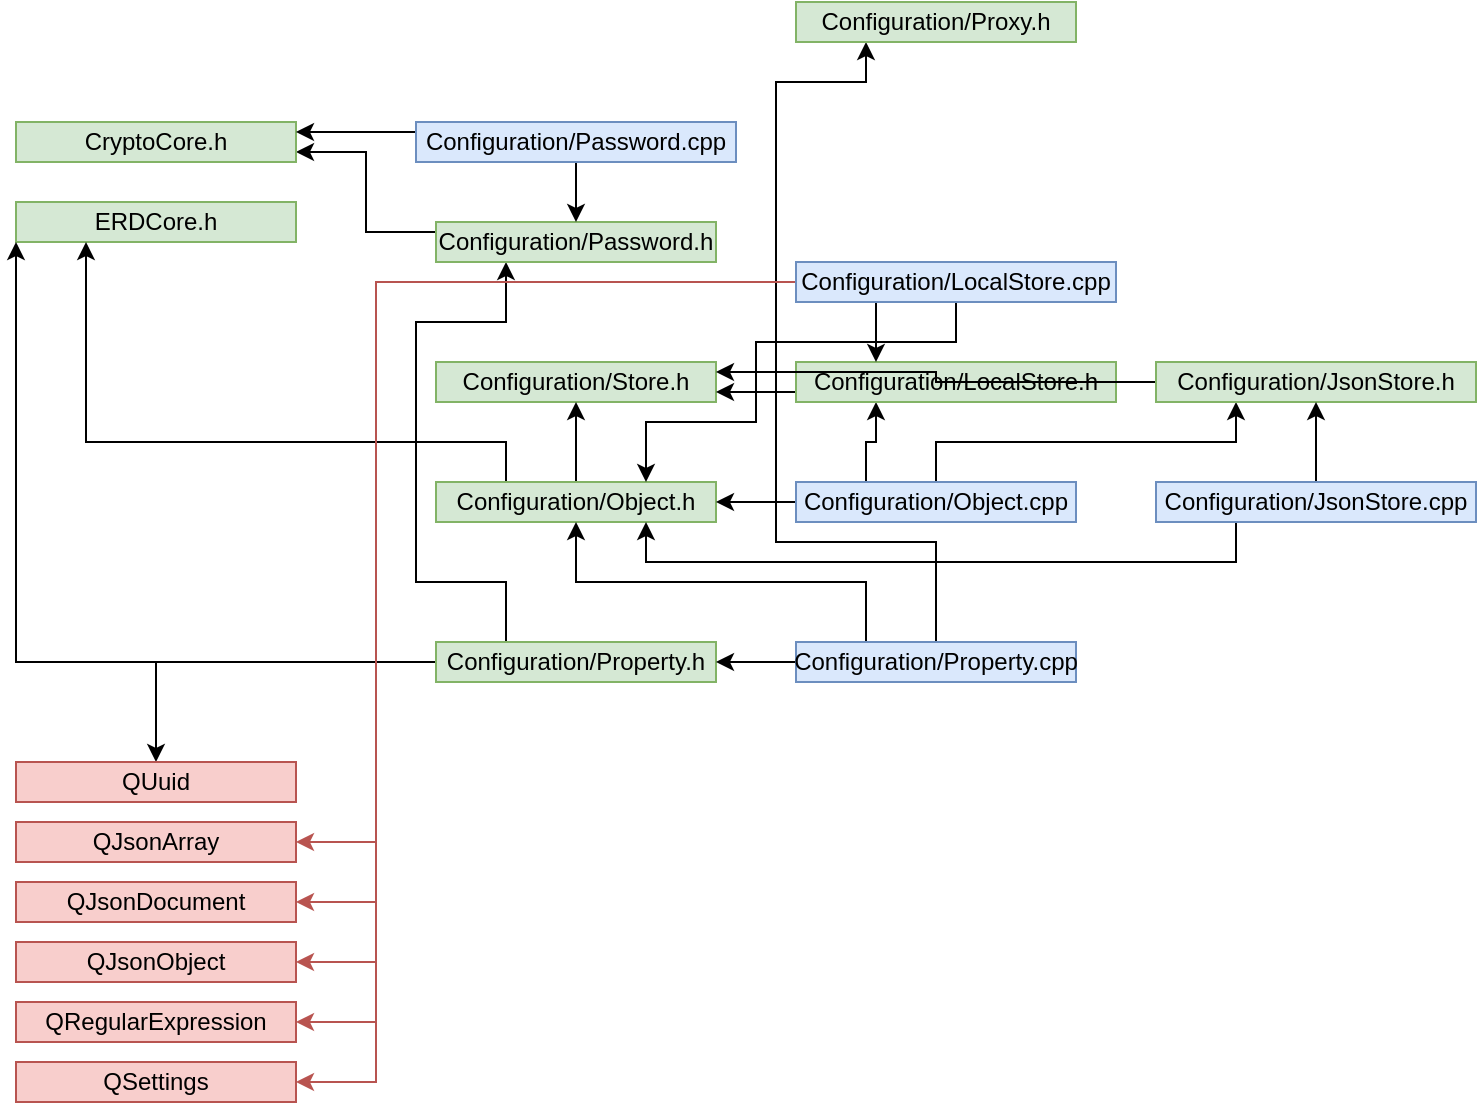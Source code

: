 <mxfile version="20.3.6" type="github">
  <diagram id="zvHaVaip3HxK8wFtQaT3" name="Страница 1">
    <mxGraphModel dx="1038" dy="600" grid="1" gridSize="10" guides="1" tooltips="1" connect="1" arrows="1" fold="1" page="1" pageScale="1" pageWidth="2339" pageHeight="3300" math="0" shadow="0">
      <root>
        <mxCell id="0" />
        <mxCell id="1" parent="0" />
        <mxCell id="VyjJM6VS8CyKdPyFCLlB-1" value="ERDCore.h" style="rounded=0;whiteSpace=wrap;html=1;fillColor=#d5e8d4;strokeColor=#82b366;" vertex="1" parent="1">
          <mxGeometry x="50" y="140" width="140" height="20" as="geometry" />
        </mxCell>
        <mxCell id="VyjJM6VS8CyKdPyFCLlB-2" value="Configuration/Store.h" style="rounded=0;whiteSpace=wrap;html=1;fillColor=#d5e8d4;strokeColor=#82b366;" vertex="1" parent="1">
          <mxGeometry x="260" y="220" width="140" height="20" as="geometry" />
        </mxCell>
        <mxCell id="VyjJM6VS8CyKdPyFCLlB-5" style="edgeStyle=orthogonalEdgeStyle;rounded=0;orthogonalLoop=1;jettySize=auto;html=1;exitX=0.5;exitY=0;exitDx=0;exitDy=0;entryX=0.5;entryY=1;entryDx=0;entryDy=0;" edge="1" parent="1" source="VyjJM6VS8CyKdPyFCLlB-4" target="VyjJM6VS8CyKdPyFCLlB-2">
          <mxGeometry relative="1" as="geometry" />
        </mxCell>
        <mxCell id="VyjJM6VS8CyKdPyFCLlB-6" style="edgeStyle=orthogonalEdgeStyle;rounded=0;orthogonalLoop=1;jettySize=auto;html=1;exitX=0.25;exitY=0;exitDx=0;exitDy=0;entryX=0.25;entryY=1;entryDx=0;entryDy=0;" edge="1" parent="1" source="VyjJM6VS8CyKdPyFCLlB-4" target="VyjJM6VS8CyKdPyFCLlB-1">
          <mxGeometry relative="1" as="geometry">
            <mxPoint x="280" y="150" as="targetPoint" />
            <Array as="points">
              <mxPoint x="295" y="260" />
              <mxPoint x="85" y="260" />
            </Array>
          </mxGeometry>
        </mxCell>
        <mxCell id="VyjJM6VS8CyKdPyFCLlB-4" value="Configuration/Object.h" style="rounded=0;whiteSpace=wrap;html=1;fillColor=#d5e8d4;strokeColor=#82b366;" vertex="1" parent="1">
          <mxGeometry x="260" y="280" width="140" height="20" as="geometry" />
        </mxCell>
        <mxCell id="VyjJM6VS8CyKdPyFCLlB-8" style="edgeStyle=orthogonalEdgeStyle;rounded=0;orthogonalLoop=1;jettySize=auto;html=1;exitX=0;exitY=0.5;exitDx=0;exitDy=0;entryX=1;entryY=0.5;entryDx=0;entryDy=0;" edge="1" parent="1" source="VyjJM6VS8CyKdPyFCLlB-7" target="VyjJM6VS8CyKdPyFCLlB-4">
          <mxGeometry relative="1" as="geometry" />
        </mxCell>
        <mxCell id="VyjJM6VS8CyKdPyFCLlB-11" style="edgeStyle=orthogonalEdgeStyle;rounded=0;orthogonalLoop=1;jettySize=auto;html=1;exitX=0.25;exitY=0;exitDx=0;exitDy=0;entryX=0.25;entryY=1;entryDx=0;entryDy=0;" edge="1" parent="1" source="VyjJM6VS8CyKdPyFCLlB-7" target="VyjJM6VS8CyKdPyFCLlB-9">
          <mxGeometry relative="1" as="geometry" />
        </mxCell>
        <mxCell id="VyjJM6VS8CyKdPyFCLlB-12" style="edgeStyle=orthogonalEdgeStyle;rounded=0;orthogonalLoop=1;jettySize=auto;html=1;exitX=0.5;exitY=0;exitDx=0;exitDy=0;entryX=0.25;entryY=1;entryDx=0;entryDy=0;" edge="1" parent="1" source="VyjJM6VS8CyKdPyFCLlB-7" target="VyjJM6VS8CyKdPyFCLlB-10">
          <mxGeometry relative="1" as="geometry" />
        </mxCell>
        <mxCell id="VyjJM6VS8CyKdPyFCLlB-7" value="Configuration/Object.cpp" style="rounded=0;whiteSpace=wrap;html=1;fillColor=#dae8fc;strokeColor=#6c8ebf;" vertex="1" parent="1">
          <mxGeometry x="440" y="280" width="140" height="20" as="geometry" />
        </mxCell>
        <mxCell id="VyjJM6VS8CyKdPyFCLlB-29" style="edgeStyle=orthogonalEdgeStyle;rounded=0;orthogonalLoop=1;jettySize=auto;html=1;exitX=0;exitY=0.75;exitDx=0;exitDy=0;entryX=1;entryY=0.75;entryDx=0;entryDy=0;" edge="1" parent="1" source="VyjJM6VS8CyKdPyFCLlB-9" target="VyjJM6VS8CyKdPyFCLlB-2">
          <mxGeometry relative="1" as="geometry" />
        </mxCell>
        <mxCell id="VyjJM6VS8CyKdPyFCLlB-9" value="Configuration/LocalStore.h" style="rounded=0;whiteSpace=wrap;html=1;fillColor=#d5e8d4;strokeColor=#82b366;" vertex="1" parent="1">
          <mxGeometry x="440" y="220" width="160" height="20" as="geometry" />
        </mxCell>
        <mxCell id="VyjJM6VS8CyKdPyFCLlB-44" style="edgeStyle=orthogonalEdgeStyle;rounded=0;orthogonalLoop=1;jettySize=auto;html=1;exitX=0;exitY=0.5;exitDx=0;exitDy=0;entryX=1;entryY=0.25;entryDx=0;entryDy=0;" edge="1" parent="1" source="VyjJM6VS8CyKdPyFCLlB-10" target="VyjJM6VS8CyKdPyFCLlB-2">
          <mxGeometry relative="1" as="geometry" />
        </mxCell>
        <mxCell id="VyjJM6VS8CyKdPyFCLlB-10" value="Configuration/JsonStore.h" style="rounded=0;whiteSpace=wrap;html=1;fillColor=#d5e8d4;strokeColor=#82b366;" vertex="1" parent="1">
          <mxGeometry x="620" y="220" width="160" height="20" as="geometry" />
        </mxCell>
        <mxCell id="VyjJM6VS8CyKdPyFCLlB-16" style="edgeStyle=orthogonalEdgeStyle;rounded=0;orthogonalLoop=1;jettySize=auto;html=1;exitX=0;exitY=0.5;exitDx=0;exitDy=0;entryX=0.5;entryY=0;entryDx=0;entryDy=0;" edge="1" parent="1" source="VyjJM6VS8CyKdPyFCLlB-13" target="VyjJM6VS8CyKdPyFCLlB-15">
          <mxGeometry relative="1" as="geometry" />
        </mxCell>
        <mxCell id="VyjJM6VS8CyKdPyFCLlB-17" style="edgeStyle=orthogonalEdgeStyle;rounded=0;orthogonalLoop=1;jettySize=auto;html=1;exitX=0;exitY=0.5;exitDx=0;exitDy=0;entryX=0;entryY=1;entryDx=0;entryDy=0;" edge="1" parent="1" source="VyjJM6VS8CyKdPyFCLlB-13" target="VyjJM6VS8CyKdPyFCLlB-1">
          <mxGeometry relative="1" as="geometry">
            <Array as="points">
              <mxPoint x="50" y="370" />
            </Array>
          </mxGeometry>
        </mxCell>
        <mxCell id="VyjJM6VS8CyKdPyFCLlB-19" style="edgeStyle=orthogonalEdgeStyle;rounded=0;orthogonalLoop=1;jettySize=auto;html=1;exitX=0.25;exitY=0;exitDx=0;exitDy=0;entryX=0.25;entryY=1;entryDx=0;entryDy=0;" edge="1" parent="1" source="VyjJM6VS8CyKdPyFCLlB-13" target="VyjJM6VS8CyKdPyFCLlB-18">
          <mxGeometry relative="1" as="geometry">
            <Array as="points">
              <mxPoint x="295" y="330" />
              <mxPoint x="250" y="330" />
              <mxPoint x="250" y="200" />
              <mxPoint x="295" y="200" />
            </Array>
          </mxGeometry>
        </mxCell>
        <mxCell id="VyjJM6VS8CyKdPyFCLlB-13" value="Configuration/Property.h" style="rounded=0;whiteSpace=wrap;html=1;fillColor=#d5e8d4;strokeColor=#82b366;" vertex="1" parent="1">
          <mxGeometry x="260" y="360" width="140" height="20" as="geometry" />
        </mxCell>
        <mxCell id="VyjJM6VS8CyKdPyFCLlB-20" style="edgeStyle=orthogonalEdgeStyle;rounded=0;orthogonalLoop=1;jettySize=auto;html=1;exitX=0.25;exitY=0;exitDx=0;exitDy=0;entryX=0.5;entryY=1;entryDx=0;entryDy=0;" edge="1" parent="1" source="VyjJM6VS8CyKdPyFCLlB-14" target="VyjJM6VS8CyKdPyFCLlB-4">
          <mxGeometry relative="1" as="geometry" />
        </mxCell>
        <mxCell id="VyjJM6VS8CyKdPyFCLlB-21" style="edgeStyle=orthogonalEdgeStyle;rounded=0;orthogonalLoop=1;jettySize=auto;html=1;exitX=0;exitY=0.5;exitDx=0;exitDy=0;entryX=1;entryY=0.5;entryDx=0;entryDy=0;" edge="1" parent="1" source="VyjJM6VS8CyKdPyFCLlB-14" target="VyjJM6VS8CyKdPyFCLlB-13">
          <mxGeometry relative="1" as="geometry" />
        </mxCell>
        <mxCell id="VyjJM6VS8CyKdPyFCLlB-23" style="edgeStyle=orthogonalEdgeStyle;rounded=0;orthogonalLoop=1;jettySize=auto;html=1;exitX=0.5;exitY=0;exitDx=0;exitDy=0;entryX=0.25;entryY=1;entryDx=0;entryDy=0;" edge="1" parent="1" source="VyjJM6VS8CyKdPyFCLlB-14" target="VyjJM6VS8CyKdPyFCLlB-22">
          <mxGeometry relative="1" as="geometry">
            <Array as="points">
              <mxPoint x="510" y="310" />
              <mxPoint x="430" y="310" />
              <mxPoint x="430" y="80" />
              <mxPoint x="475" y="80" />
            </Array>
          </mxGeometry>
        </mxCell>
        <mxCell id="VyjJM6VS8CyKdPyFCLlB-14" value="Configuration/Property.cpp" style="rounded=0;whiteSpace=wrap;html=1;fillColor=#dae8fc;strokeColor=#6c8ebf;" vertex="1" parent="1">
          <mxGeometry x="440" y="360" width="140" height="20" as="geometry" />
        </mxCell>
        <mxCell id="VyjJM6VS8CyKdPyFCLlB-15" value="QUuid" style="rounded=0;whiteSpace=wrap;html=1;fillColor=#f8cecc;strokeColor=#b85450;" vertex="1" parent="1">
          <mxGeometry x="50" y="420" width="140" height="20" as="geometry" />
        </mxCell>
        <mxCell id="VyjJM6VS8CyKdPyFCLlB-25" style="edgeStyle=orthogonalEdgeStyle;rounded=0;orthogonalLoop=1;jettySize=auto;html=1;exitX=0;exitY=0.25;exitDx=0;exitDy=0;entryX=1;entryY=0.75;entryDx=0;entryDy=0;" edge="1" parent="1" source="VyjJM6VS8CyKdPyFCLlB-18" target="VyjJM6VS8CyKdPyFCLlB-24">
          <mxGeometry relative="1" as="geometry" />
        </mxCell>
        <mxCell id="VyjJM6VS8CyKdPyFCLlB-18" value="Configuration/Password.h" style="rounded=0;whiteSpace=wrap;html=1;fillColor=#d5e8d4;strokeColor=#82b366;" vertex="1" parent="1">
          <mxGeometry x="260" y="150" width="140" height="20" as="geometry" />
        </mxCell>
        <mxCell id="VyjJM6VS8CyKdPyFCLlB-22" value="Configuration/Proxy.h" style="rounded=0;whiteSpace=wrap;html=1;fillColor=#d5e8d4;strokeColor=#82b366;" vertex="1" parent="1">
          <mxGeometry x="440" y="40" width="140" height="20" as="geometry" />
        </mxCell>
        <mxCell id="VyjJM6VS8CyKdPyFCLlB-24" value="CryptoCore.h" style="rounded=0;whiteSpace=wrap;html=1;fillColor=#d5e8d4;strokeColor=#82b366;" vertex="1" parent="1">
          <mxGeometry x="50" y="100" width="140" height="20" as="geometry" />
        </mxCell>
        <mxCell id="VyjJM6VS8CyKdPyFCLlB-27" style="edgeStyle=orthogonalEdgeStyle;rounded=0;orthogonalLoop=1;jettySize=auto;html=1;exitX=0.5;exitY=1;exitDx=0;exitDy=0;entryX=0.5;entryY=0;entryDx=0;entryDy=0;" edge="1" parent="1" source="VyjJM6VS8CyKdPyFCLlB-26" target="VyjJM6VS8CyKdPyFCLlB-18">
          <mxGeometry relative="1" as="geometry" />
        </mxCell>
        <mxCell id="VyjJM6VS8CyKdPyFCLlB-28" style="edgeStyle=orthogonalEdgeStyle;rounded=0;orthogonalLoop=1;jettySize=auto;html=1;exitX=0;exitY=0.25;exitDx=0;exitDy=0;entryX=1;entryY=0.25;entryDx=0;entryDy=0;" edge="1" parent="1" source="VyjJM6VS8CyKdPyFCLlB-26" target="VyjJM6VS8CyKdPyFCLlB-24">
          <mxGeometry relative="1" as="geometry" />
        </mxCell>
        <mxCell id="VyjJM6VS8CyKdPyFCLlB-26" value="Configuration/Password.cpp" style="rounded=0;whiteSpace=wrap;html=1;fillColor=#dae8fc;strokeColor=#6c8ebf;" vertex="1" parent="1">
          <mxGeometry x="250" y="100" width="160" height="20" as="geometry" />
        </mxCell>
        <mxCell id="VyjJM6VS8CyKdPyFCLlB-37" style="edgeStyle=orthogonalEdgeStyle;orthogonalLoop=1;jettySize=auto;html=1;exitX=0;exitY=0.5;exitDx=0;exitDy=0;entryX=1;entryY=0.5;entryDx=0;entryDy=0;rounded=0;fillColor=#f8cecc;strokeColor=#b85450;" edge="1" parent="1" source="VyjJM6VS8CyKdPyFCLlB-30" target="VyjJM6VS8CyKdPyFCLlB-31">
          <mxGeometry relative="1" as="geometry">
            <Array as="points">
              <mxPoint x="230" y="180" />
              <mxPoint x="230" y="460" />
            </Array>
          </mxGeometry>
        </mxCell>
        <mxCell id="VyjJM6VS8CyKdPyFCLlB-38" style="edgeStyle=orthogonalEdgeStyle;rounded=0;orthogonalLoop=1;jettySize=auto;html=1;exitX=0;exitY=0.5;exitDx=0;exitDy=0;entryX=1;entryY=0.5;entryDx=0;entryDy=0;fillColor=#f8cecc;strokeColor=#b85450;" edge="1" parent="1" source="VyjJM6VS8CyKdPyFCLlB-30" target="VyjJM6VS8CyKdPyFCLlB-32">
          <mxGeometry relative="1" as="geometry">
            <Array as="points">
              <mxPoint x="230" y="180" />
              <mxPoint x="230" y="490" />
            </Array>
          </mxGeometry>
        </mxCell>
        <mxCell id="VyjJM6VS8CyKdPyFCLlB-39" style="edgeStyle=orthogonalEdgeStyle;rounded=0;orthogonalLoop=1;jettySize=auto;html=1;exitX=0;exitY=0.5;exitDx=0;exitDy=0;entryX=1;entryY=0.5;entryDx=0;entryDy=0;fillColor=#f8cecc;strokeColor=#b85450;" edge="1" parent="1" source="VyjJM6VS8CyKdPyFCLlB-30" target="VyjJM6VS8CyKdPyFCLlB-33">
          <mxGeometry relative="1" as="geometry">
            <Array as="points">
              <mxPoint x="230" y="180" />
              <mxPoint x="230" y="520" />
            </Array>
          </mxGeometry>
        </mxCell>
        <mxCell id="VyjJM6VS8CyKdPyFCLlB-40" style="edgeStyle=orthogonalEdgeStyle;rounded=0;orthogonalLoop=1;jettySize=auto;html=1;exitX=0.25;exitY=1;exitDx=0;exitDy=0;entryX=0.25;entryY=0;entryDx=0;entryDy=0;" edge="1" parent="1" source="VyjJM6VS8CyKdPyFCLlB-30" target="VyjJM6VS8CyKdPyFCLlB-9">
          <mxGeometry relative="1" as="geometry" />
        </mxCell>
        <mxCell id="VyjJM6VS8CyKdPyFCLlB-41" style="edgeStyle=orthogonalEdgeStyle;rounded=0;orthogonalLoop=1;jettySize=auto;html=1;exitX=0.5;exitY=1;exitDx=0;exitDy=0;entryX=0.75;entryY=0;entryDx=0;entryDy=0;" edge="1" parent="1" source="VyjJM6VS8CyKdPyFCLlB-30" target="VyjJM6VS8CyKdPyFCLlB-4">
          <mxGeometry relative="1" as="geometry">
            <Array as="points">
              <mxPoint x="520" y="210" />
              <mxPoint x="420" y="210" />
              <mxPoint x="420" y="250" />
              <mxPoint x="365" y="250" />
            </Array>
          </mxGeometry>
        </mxCell>
        <mxCell id="VyjJM6VS8CyKdPyFCLlB-42" style="edgeStyle=orthogonalEdgeStyle;rounded=0;orthogonalLoop=1;jettySize=auto;html=1;exitX=0;exitY=0.5;exitDx=0;exitDy=0;entryX=1;entryY=0.5;entryDx=0;entryDy=0;fillColor=#f8cecc;strokeColor=#b85450;" edge="1" parent="1" source="VyjJM6VS8CyKdPyFCLlB-30" target="VyjJM6VS8CyKdPyFCLlB-34">
          <mxGeometry relative="1" as="geometry">
            <Array as="points">
              <mxPoint x="230" y="180" />
              <mxPoint x="230" y="550" />
            </Array>
          </mxGeometry>
        </mxCell>
        <mxCell id="VyjJM6VS8CyKdPyFCLlB-43" style="edgeStyle=orthogonalEdgeStyle;rounded=0;orthogonalLoop=1;jettySize=auto;html=1;exitX=0;exitY=0.5;exitDx=0;exitDy=0;entryX=1;entryY=0.5;entryDx=0;entryDy=0;fillColor=#f8cecc;strokeColor=#b85450;" edge="1" parent="1" source="VyjJM6VS8CyKdPyFCLlB-30" target="VyjJM6VS8CyKdPyFCLlB-35">
          <mxGeometry relative="1" as="geometry">
            <Array as="points">
              <mxPoint x="230" y="180" />
              <mxPoint x="230" y="580" />
            </Array>
          </mxGeometry>
        </mxCell>
        <mxCell id="VyjJM6VS8CyKdPyFCLlB-30" value="Configuration/LocalStore.cpp" style="rounded=0;whiteSpace=wrap;html=1;fillColor=#dae8fc;strokeColor=#6c8ebf;" vertex="1" parent="1">
          <mxGeometry x="440" y="170" width="160" height="20" as="geometry" />
        </mxCell>
        <mxCell id="VyjJM6VS8CyKdPyFCLlB-31" value="QJsonArray" style="rounded=0;whiteSpace=wrap;html=1;fillColor=#f8cecc;strokeColor=#b85450;" vertex="1" parent="1">
          <mxGeometry x="50" y="450" width="140" height="20" as="geometry" />
        </mxCell>
        <mxCell id="VyjJM6VS8CyKdPyFCLlB-32" value="QJsonDocument" style="rounded=0;whiteSpace=wrap;html=1;fillColor=#f8cecc;strokeColor=#b85450;" vertex="1" parent="1">
          <mxGeometry x="50" y="480" width="140" height="20" as="geometry" />
        </mxCell>
        <mxCell id="VyjJM6VS8CyKdPyFCLlB-33" value="QJsonObject" style="rounded=0;whiteSpace=wrap;html=1;fillColor=#f8cecc;strokeColor=#b85450;" vertex="1" parent="1">
          <mxGeometry x="50" y="510" width="140" height="20" as="geometry" />
        </mxCell>
        <mxCell id="VyjJM6VS8CyKdPyFCLlB-34" value="QRegularExpression" style="rounded=0;whiteSpace=wrap;html=1;fillColor=#f8cecc;strokeColor=#b85450;" vertex="1" parent="1">
          <mxGeometry x="50" y="540" width="140" height="20" as="geometry" />
        </mxCell>
        <mxCell id="VyjJM6VS8CyKdPyFCLlB-35" value="QSettings" style="rounded=0;whiteSpace=wrap;html=1;fillColor=#f8cecc;strokeColor=#b85450;" vertex="1" parent="1">
          <mxGeometry x="50" y="570" width="140" height="20" as="geometry" />
        </mxCell>
        <mxCell id="VyjJM6VS8CyKdPyFCLlB-46" style="edgeStyle=orthogonalEdgeStyle;rounded=0;orthogonalLoop=1;jettySize=auto;html=1;exitX=0.5;exitY=0;exitDx=0;exitDy=0;entryX=0.5;entryY=1;entryDx=0;entryDy=0;" edge="1" parent="1" source="VyjJM6VS8CyKdPyFCLlB-45" target="VyjJM6VS8CyKdPyFCLlB-10">
          <mxGeometry relative="1" as="geometry" />
        </mxCell>
        <mxCell id="VyjJM6VS8CyKdPyFCLlB-47" style="edgeStyle=orthogonalEdgeStyle;rounded=0;orthogonalLoop=1;jettySize=auto;html=1;exitX=0.25;exitY=1;exitDx=0;exitDy=0;entryX=0.75;entryY=1;entryDx=0;entryDy=0;" edge="1" parent="1" source="VyjJM6VS8CyKdPyFCLlB-45" target="VyjJM6VS8CyKdPyFCLlB-4">
          <mxGeometry relative="1" as="geometry">
            <Array as="points">
              <mxPoint x="660" y="320" />
              <mxPoint x="365" y="320" />
            </Array>
          </mxGeometry>
        </mxCell>
        <mxCell id="VyjJM6VS8CyKdPyFCLlB-45" value="Configuration/JsonStore.cpp" style="rounded=0;whiteSpace=wrap;html=1;fillColor=#dae8fc;strokeColor=#6c8ebf;" vertex="1" parent="1">
          <mxGeometry x="620" y="280" width="160" height="20" as="geometry" />
        </mxCell>
      </root>
    </mxGraphModel>
  </diagram>
</mxfile>

